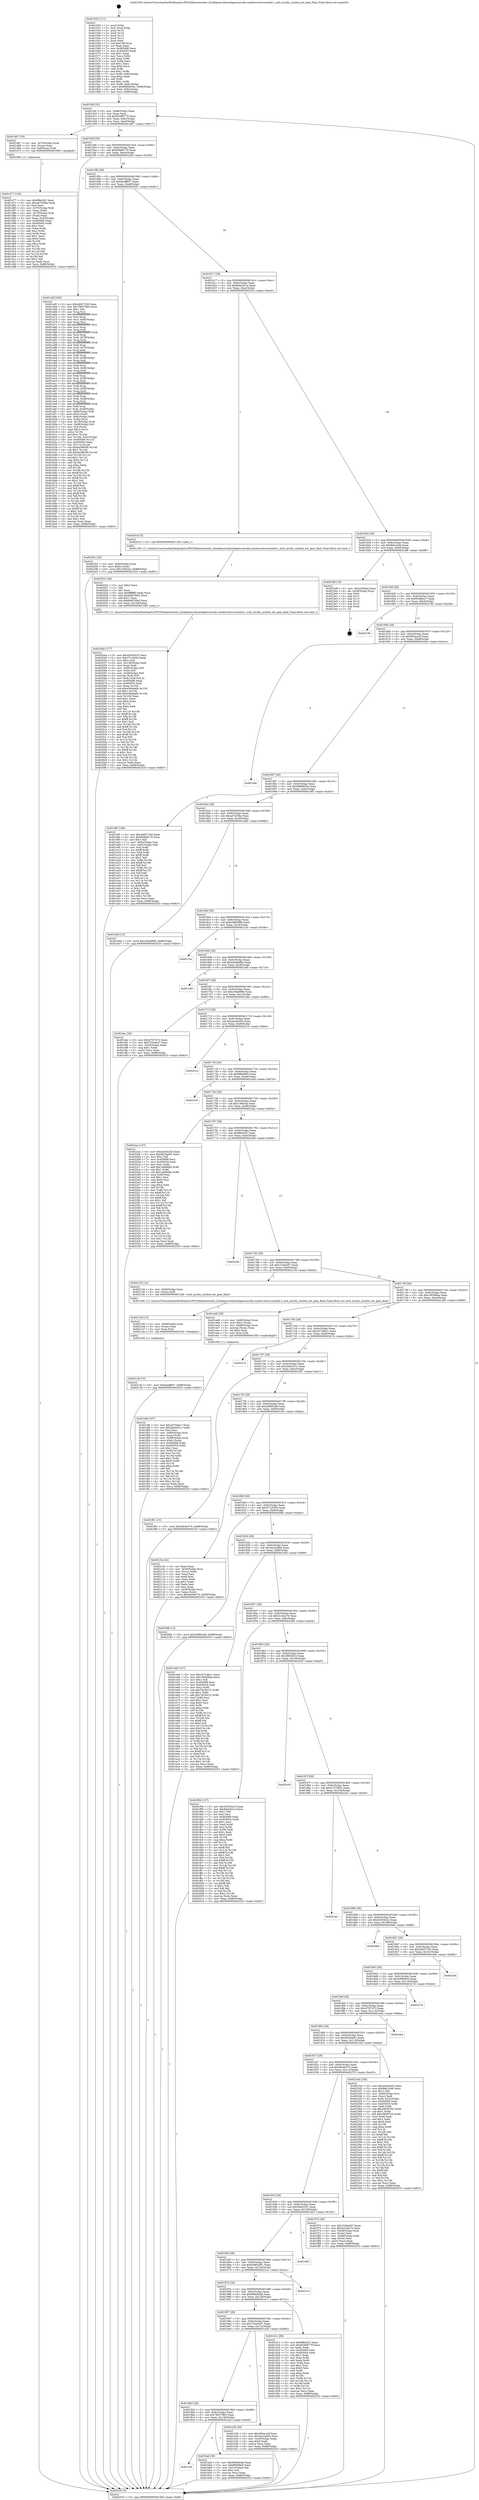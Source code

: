 digraph "0x401550" {
  label = "0x401550 (/mnt/c/Users/mathe/Desktop/tcc/POCII/binaries/extr_h2odepsmrubymrbgemsmruby-symbol-extsrcsymbol.c_mrb_mruby_symbol_ext_gem_final_Final-ollvm.out::main(0))"
  labelloc = "t"
  node[shape=record]

  Entry [label="",width=0.3,height=0.3,shape=circle,fillcolor=black,style=filled]
  "0x4015bf" [label="{
     0x4015bf [32]\l
     | [instrs]\l
     &nbsp;&nbsp;0x4015bf \<+6\>: mov -0x88(%rbp),%eax\l
     &nbsp;&nbsp;0x4015c5 \<+2\>: mov %eax,%ecx\l
     &nbsp;&nbsp;0x4015c7 \<+6\>: sub $0x83d88779,%ecx\l
     &nbsp;&nbsp;0x4015cd \<+6\>: mov %eax,-0x9c(%rbp)\l
     &nbsp;&nbsp;0x4015d3 \<+6\>: mov %ecx,-0xa0(%rbp)\l
     &nbsp;&nbsp;0x4015d9 \<+6\>: je 0000000000401d67 \<main+0x817\>\l
  }"]
  "0x401d67" [label="{
     0x401d67 [16]\l
     | [instrs]\l
     &nbsp;&nbsp;0x401d67 \<+4\>: mov -0x78(%rbp),%rax\l
     &nbsp;&nbsp;0x401d6b \<+3\>: mov (%rax),%rax\l
     &nbsp;&nbsp;0x401d6e \<+4\>: mov 0x8(%rax),%rdi\l
     &nbsp;&nbsp;0x401d72 \<+5\>: call 0000000000401060 \<atoi@plt\>\l
     | [calls]\l
     &nbsp;&nbsp;0x401060 \{1\} (unknown)\l
  }"]
  "0x4015df" [label="{
     0x4015df [28]\l
     | [instrs]\l
     &nbsp;&nbsp;0x4015df \<+5\>: jmp 00000000004015e4 \<main+0x94\>\l
     &nbsp;&nbsp;0x4015e4 \<+6\>: mov -0x9c(%rbp),%eax\l
     &nbsp;&nbsp;0x4015ea \<+5\>: sub $0x85868170,%eax\l
     &nbsp;&nbsp;0x4015ef \<+6\>: mov %eax,-0xa4(%rbp)\l
     &nbsp;&nbsp;0x4015f5 \<+6\>: je 0000000000401a5f \<main+0x50f\>\l
  }"]
  Exit [label="",width=0.3,height=0.3,shape=circle,fillcolor=black,style=filled,peripheries=2]
  "0x401a5f" [label="{
     0x401a5f [336]\l
     | [instrs]\l
     &nbsp;&nbsp;0x401a5f \<+5\>: mov $0x44657160,%eax\l
     &nbsp;&nbsp;0x401a64 \<+5\>: mov $0x786379b5,%ecx\l
     &nbsp;&nbsp;0x401a69 \<+2\>: mov $0x1,%dl\l
     &nbsp;&nbsp;0x401a6b \<+3\>: mov %rsp,%rsi\l
     &nbsp;&nbsp;0x401a6e \<+4\>: add $0xfffffffffffffff0,%rsi\l
     &nbsp;&nbsp;0x401a72 \<+3\>: mov %rsi,%rsp\l
     &nbsp;&nbsp;0x401a75 \<+4\>: mov %rsi,-0x80(%rbp)\l
     &nbsp;&nbsp;0x401a79 \<+3\>: mov %rsp,%rsi\l
     &nbsp;&nbsp;0x401a7c \<+4\>: add $0xfffffffffffffff0,%rsi\l
     &nbsp;&nbsp;0x401a80 \<+3\>: mov %rsi,%rsp\l
     &nbsp;&nbsp;0x401a83 \<+3\>: mov %rsp,%rdi\l
     &nbsp;&nbsp;0x401a86 \<+4\>: add $0xfffffffffffffff0,%rdi\l
     &nbsp;&nbsp;0x401a8a \<+3\>: mov %rdi,%rsp\l
     &nbsp;&nbsp;0x401a8d \<+4\>: mov %rdi,-0x78(%rbp)\l
     &nbsp;&nbsp;0x401a91 \<+3\>: mov %rsp,%rdi\l
     &nbsp;&nbsp;0x401a94 \<+4\>: add $0xfffffffffffffff0,%rdi\l
     &nbsp;&nbsp;0x401a98 \<+3\>: mov %rdi,%rsp\l
     &nbsp;&nbsp;0x401a9b \<+4\>: mov %rdi,-0x70(%rbp)\l
     &nbsp;&nbsp;0x401a9f \<+3\>: mov %rsp,%rdi\l
     &nbsp;&nbsp;0x401aa2 \<+4\>: add $0xfffffffffffffff0,%rdi\l
     &nbsp;&nbsp;0x401aa6 \<+3\>: mov %rdi,%rsp\l
     &nbsp;&nbsp;0x401aa9 \<+4\>: mov %rdi,-0x68(%rbp)\l
     &nbsp;&nbsp;0x401aad \<+3\>: mov %rsp,%rdi\l
     &nbsp;&nbsp;0x401ab0 \<+4\>: add $0xfffffffffffffff0,%rdi\l
     &nbsp;&nbsp;0x401ab4 \<+3\>: mov %rdi,%rsp\l
     &nbsp;&nbsp;0x401ab7 \<+4\>: mov %rdi,-0x60(%rbp)\l
     &nbsp;&nbsp;0x401abb \<+3\>: mov %rsp,%rdi\l
     &nbsp;&nbsp;0x401abe \<+4\>: add $0xfffffffffffffff0,%rdi\l
     &nbsp;&nbsp;0x401ac2 \<+3\>: mov %rdi,%rsp\l
     &nbsp;&nbsp;0x401ac5 \<+4\>: mov %rdi,-0x58(%rbp)\l
     &nbsp;&nbsp;0x401ac9 \<+3\>: mov %rsp,%rdi\l
     &nbsp;&nbsp;0x401acc \<+4\>: add $0xfffffffffffffff0,%rdi\l
     &nbsp;&nbsp;0x401ad0 \<+3\>: mov %rdi,%rsp\l
     &nbsp;&nbsp;0x401ad3 \<+4\>: mov %rdi,-0x50(%rbp)\l
     &nbsp;&nbsp;0x401ad7 \<+3\>: mov %rsp,%rdi\l
     &nbsp;&nbsp;0x401ada \<+4\>: add $0xfffffffffffffff0,%rdi\l
     &nbsp;&nbsp;0x401ade \<+3\>: mov %rdi,%rsp\l
     &nbsp;&nbsp;0x401ae1 \<+4\>: mov %rdi,-0x48(%rbp)\l
     &nbsp;&nbsp;0x401ae5 \<+3\>: mov %rsp,%rdi\l
     &nbsp;&nbsp;0x401ae8 \<+4\>: add $0xfffffffffffffff0,%rdi\l
     &nbsp;&nbsp;0x401aec \<+3\>: mov %rdi,%rsp\l
     &nbsp;&nbsp;0x401aef \<+4\>: mov %rdi,-0x40(%rbp)\l
     &nbsp;&nbsp;0x401af3 \<+4\>: mov -0x80(%rbp),%rdi\l
     &nbsp;&nbsp;0x401af7 \<+6\>: movl $0x0,(%rdi)\l
     &nbsp;&nbsp;0x401afd \<+7\>: mov -0x8c(%rbp),%r8d\l
     &nbsp;&nbsp;0x401b04 \<+3\>: mov %r8d,(%rsi)\l
     &nbsp;&nbsp;0x401b07 \<+4\>: mov -0x78(%rbp),%rdi\l
     &nbsp;&nbsp;0x401b0b \<+7\>: mov -0x98(%rbp),%r9\l
     &nbsp;&nbsp;0x401b12 \<+3\>: mov %r9,(%rdi)\l
     &nbsp;&nbsp;0x401b15 \<+3\>: cmpl $0x2,(%rsi)\l
     &nbsp;&nbsp;0x401b18 \<+4\>: setne %r10b\l
     &nbsp;&nbsp;0x401b1c \<+4\>: and $0x1,%r10b\l
     &nbsp;&nbsp;0x401b20 \<+4\>: mov %r10b,-0x31(%rbp)\l
     &nbsp;&nbsp;0x401b24 \<+8\>: mov 0x405068,%r11d\l
     &nbsp;&nbsp;0x401b2c \<+7\>: mov 0x405054,%ebx\l
     &nbsp;&nbsp;0x401b33 \<+3\>: mov %r11d,%r14d\l
     &nbsp;&nbsp;0x401b36 \<+7\>: sub $0xbe2882f0,%r14d\l
     &nbsp;&nbsp;0x401b3d \<+4\>: sub $0x1,%r14d\l
     &nbsp;&nbsp;0x401b41 \<+7\>: add $0xbe2882f0,%r14d\l
     &nbsp;&nbsp;0x401b48 \<+4\>: imul %r14d,%r11d\l
     &nbsp;&nbsp;0x401b4c \<+4\>: and $0x1,%r11d\l
     &nbsp;&nbsp;0x401b50 \<+4\>: cmp $0x0,%r11d\l
     &nbsp;&nbsp;0x401b54 \<+4\>: sete %r10b\l
     &nbsp;&nbsp;0x401b58 \<+3\>: cmp $0xa,%ebx\l
     &nbsp;&nbsp;0x401b5b \<+4\>: setl %r15b\l
     &nbsp;&nbsp;0x401b5f \<+3\>: mov %r10b,%r12b\l
     &nbsp;&nbsp;0x401b62 \<+4\>: xor $0xff,%r12b\l
     &nbsp;&nbsp;0x401b66 \<+3\>: mov %r15b,%r13b\l
     &nbsp;&nbsp;0x401b69 \<+4\>: xor $0xff,%r13b\l
     &nbsp;&nbsp;0x401b6d \<+3\>: xor $0x1,%dl\l
     &nbsp;&nbsp;0x401b70 \<+3\>: mov %r12b,%sil\l
     &nbsp;&nbsp;0x401b73 \<+4\>: and $0xff,%sil\l
     &nbsp;&nbsp;0x401b77 \<+3\>: and %dl,%r10b\l
     &nbsp;&nbsp;0x401b7a \<+3\>: mov %r13b,%dil\l
     &nbsp;&nbsp;0x401b7d \<+4\>: and $0xff,%dil\l
     &nbsp;&nbsp;0x401b81 \<+3\>: and %dl,%r15b\l
     &nbsp;&nbsp;0x401b84 \<+3\>: or %r10b,%sil\l
     &nbsp;&nbsp;0x401b87 \<+3\>: or %r15b,%dil\l
     &nbsp;&nbsp;0x401b8a \<+3\>: xor %dil,%sil\l
     &nbsp;&nbsp;0x401b8d \<+3\>: or %r13b,%r12b\l
     &nbsp;&nbsp;0x401b90 \<+4\>: xor $0xff,%r12b\l
     &nbsp;&nbsp;0x401b94 \<+3\>: or $0x1,%dl\l
     &nbsp;&nbsp;0x401b97 \<+3\>: and %dl,%r12b\l
     &nbsp;&nbsp;0x401b9a \<+3\>: or %r12b,%sil\l
     &nbsp;&nbsp;0x401b9d \<+4\>: test $0x1,%sil\l
     &nbsp;&nbsp;0x401ba1 \<+3\>: cmovne %ecx,%eax\l
     &nbsp;&nbsp;0x401ba4 \<+6\>: mov %eax,-0x88(%rbp)\l
     &nbsp;&nbsp;0x401baa \<+5\>: jmp 0000000000402533 \<main+0xfe3\>\l
  }"]
  "0x4015fb" [label="{
     0x4015fb [28]\l
     | [instrs]\l
     &nbsp;&nbsp;0x4015fb \<+5\>: jmp 0000000000401600 \<main+0xb0\>\l
     &nbsp;&nbsp;0x401600 \<+6\>: mov -0x9c(%rbp),%eax\l
     &nbsp;&nbsp;0x401606 \<+5\>: sub $0x8aaff857,%eax\l
     &nbsp;&nbsp;0x40160b \<+6\>: mov %eax,-0xa8(%rbp)\l
     &nbsp;&nbsp;0x401611 \<+6\>: je 0000000000402291 \<main+0xd41\>\l
  }"]
  "0x40214f" [label="{
     0x40214f [15]\l
     | [instrs]\l
     &nbsp;&nbsp;0x40214f \<+10\>: movl $0x8aaff857,-0x88(%rbp)\l
     &nbsp;&nbsp;0x402159 \<+5\>: jmp 0000000000402533 \<main+0xfe3\>\l
  }"]
  "0x402291" [label="{
     0x402291 [25]\l
     | [instrs]\l
     &nbsp;&nbsp;0x402291 \<+4\>: mov -0x80(%rbp),%rax\l
     &nbsp;&nbsp;0x402295 \<+6\>: movl $0x0,(%rax)\l
     &nbsp;&nbsp;0x40229b \<+10\>: movl $0x1406cae,-0x88(%rbp)\l
     &nbsp;&nbsp;0x4022a5 \<+5\>: jmp 0000000000402533 \<main+0xfe3\>\l
  }"]
  "0x401617" [label="{
     0x401617 [28]\l
     | [instrs]\l
     &nbsp;&nbsp;0x401617 \<+5\>: jmp 000000000040161c \<main+0xcc\>\l
     &nbsp;&nbsp;0x40161c \<+6\>: mov -0x9c(%rbp),%eax\l
     &nbsp;&nbsp;0x401622 \<+5\>: sub $0x8ddcd21e,%eax\l
     &nbsp;&nbsp;0x401627 \<+6\>: mov %eax,-0xac(%rbp)\l
     &nbsp;&nbsp;0x40162d \<+6\>: je 000000000040201d \<main+0xacd\>\l
  }"]
  "0x402140" [label="{
     0x402140 [15]\l
     | [instrs]\l
     &nbsp;&nbsp;0x402140 \<+4\>: mov -0x60(%rbp),%rax\l
     &nbsp;&nbsp;0x402144 \<+3\>: mov (%rax),%rax\l
     &nbsp;&nbsp;0x402147 \<+3\>: mov %rax,%rdi\l
     &nbsp;&nbsp;0x40214a \<+5\>: call 0000000000401030 \<free@plt\>\l
     | [calls]\l
     &nbsp;&nbsp;0x401030 \{1\} (unknown)\l
  }"]
  "0x40201d" [label="{
     0x40201d [5]\l
     | [instrs]\l
     &nbsp;&nbsp;0x40201d \<+5\>: call 0000000000401160 \<next_i\>\l
     | [calls]\l
     &nbsp;&nbsp;0x401160 \{1\} (/mnt/c/Users/mathe/Desktop/tcc/POCII/binaries/extr_h2odepsmrubymrbgemsmruby-symbol-extsrcsymbol.c_mrb_mruby_symbol_ext_gem_final_Final-ollvm.out::next_i)\l
  }"]
  "0x401633" [label="{
     0x401633 [28]\l
     | [instrs]\l
     &nbsp;&nbsp;0x401633 \<+5\>: jmp 0000000000401638 \<main+0xe8\>\l
     &nbsp;&nbsp;0x401638 \<+6\>: mov -0x9c(%rbp),%eax\l
     &nbsp;&nbsp;0x40163e \<+5\>: sub $0x8efc2c66,%eax\l
     &nbsp;&nbsp;0x401643 \<+6\>: mov %eax,-0xb0(%rbp)\l
     &nbsp;&nbsp;0x401649 \<+6\>: je 00000000004023d9 \<main+0xe89\>\l
  }"]
  "0x40204a" [label="{
     0x40204a [177]\l
     | [instrs]\l
     &nbsp;&nbsp;0x40204a \<+5\>: mov $0x43033e22,%ecx\l
     &nbsp;&nbsp;0x40204f \<+5\>: mov $0x371c055e,%edx\l
     &nbsp;&nbsp;0x402054 \<+3\>: mov $0x1,%sil\l
     &nbsp;&nbsp;0x402057 \<+6\>: mov -0x138(%rbp),%edi\l
     &nbsp;&nbsp;0x40205d \<+3\>: imul %eax,%edi\l
     &nbsp;&nbsp;0x402060 \<+4\>: mov -0x60(%rbp),%r8\l
     &nbsp;&nbsp;0x402064 \<+3\>: mov (%r8),%r8\l
     &nbsp;&nbsp;0x402067 \<+4\>: mov -0x58(%rbp),%r9\l
     &nbsp;&nbsp;0x40206b \<+3\>: movslq (%r9),%r9\l
     &nbsp;&nbsp;0x40206e \<+4\>: mov %edi,(%r8,%r9,4)\l
     &nbsp;&nbsp;0x402072 \<+7\>: mov 0x405068,%eax\l
     &nbsp;&nbsp;0x402079 \<+7\>: mov 0x405054,%edi\l
     &nbsp;&nbsp;0x402080 \<+3\>: mov %eax,%r10d\l
     &nbsp;&nbsp;0x402083 \<+7\>: sub $0xe36eba84,%r10d\l
     &nbsp;&nbsp;0x40208a \<+4\>: sub $0x1,%r10d\l
     &nbsp;&nbsp;0x40208e \<+7\>: add $0xe36eba84,%r10d\l
     &nbsp;&nbsp;0x402095 \<+4\>: imul %r10d,%eax\l
     &nbsp;&nbsp;0x402099 \<+3\>: and $0x1,%eax\l
     &nbsp;&nbsp;0x40209c \<+3\>: cmp $0x0,%eax\l
     &nbsp;&nbsp;0x40209f \<+4\>: sete %r11b\l
     &nbsp;&nbsp;0x4020a3 \<+3\>: cmp $0xa,%edi\l
     &nbsp;&nbsp;0x4020a6 \<+3\>: setl %bl\l
     &nbsp;&nbsp;0x4020a9 \<+3\>: mov %r11b,%r14b\l
     &nbsp;&nbsp;0x4020ac \<+4\>: xor $0xff,%r14b\l
     &nbsp;&nbsp;0x4020b0 \<+3\>: mov %bl,%r15b\l
     &nbsp;&nbsp;0x4020b3 \<+4\>: xor $0xff,%r15b\l
     &nbsp;&nbsp;0x4020b7 \<+4\>: xor $0x1,%sil\l
     &nbsp;&nbsp;0x4020bb \<+3\>: mov %r14b,%r12b\l
     &nbsp;&nbsp;0x4020be \<+4\>: and $0xff,%r12b\l
     &nbsp;&nbsp;0x4020c2 \<+3\>: and %sil,%r11b\l
     &nbsp;&nbsp;0x4020c5 \<+3\>: mov %r15b,%r13b\l
     &nbsp;&nbsp;0x4020c8 \<+4\>: and $0xff,%r13b\l
     &nbsp;&nbsp;0x4020cc \<+3\>: and %sil,%bl\l
     &nbsp;&nbsp;0x4020cf \<+3\>: or %r11b,%r12b\l
     &nbsp;&nbsp;0x4020d2 \<+3\>: or %bl,%r13b\l
     &nbsp;&nbsp;0x4020d5 \<+3\>: xor %r13b,%r12b\l
     &nbsp;&nbsp;0x4020d8 \<+3\>: or %r15b,%r14b\l
     &nbsp;&nbsp;0x4020db \<+4\>: xor $0xff,%r14b\l
     &nbsp;&nbsp;0x4020df \<+4\>: or $0x1,%sil\l
     &nbsp;&nbsp;0x4020e3 \<+3\>: and %sil,%r14b\l
     &nbsp;&nbsp;0x4020e6 \<+3\>: or %r14b,%r12b\l
     &nbsp;&nbsp;0x4020e9 \<+4\>: test $0x1,%r12b\l
     &nbsp;&nbsp;0x4020ed \<+3\>: cmovne %edx,%ecx\l
     &nbsp;&nbsp;0x4020f0 \<+6\>: mov %ecx,-0x88(%rbp)\l
     &nbsp;&nbsp;0x4020f6 \<+5\>: jmp 0000000000402533 \<main+0xfe3\>\l
  }"]
  "0x4023d9" [label="{
     0x4023d9 [18]\l
     | [instrs]\l
     &nbsp;&nbsp;0x4023d9 \<+3\>: mov -0x2c(%rbp),%eax\l
     &nbsp;&nbsp;0x4023dc \<+4\>: lea -0x28(%rbp),%rsp\l
     &nbsp;&nbsp;0x4023e0 \<+1\>: pop %rbx\l
     &nbsp;&nbsp;0x4023e1 \<+2\>: pop %r12\l
     &nbsp;&nbsp;0x4023e3 \<+2\>: pop %r13\l
     &nbsp;&nbsp;0x4023e5 \<+2\>: pop %r14\l
     &nbsp;&nbsp;0x4023e7 \<+2\>: pop %r15\l
     &nbsp;&nbsp;0x4023e9 \<+1\>: pop %rbp\l
     &nbsp;&nbsp;0x4023ea \<+1\>: ret\l
  }"]
  "0x40164f" [label="{
     0x40164f [28]\l
     | [instrs]\l
     &nbsp;&nbsp;0x40164f \<+5\>: jmp 0000000000401654 \<main+0x104\>\l
     &nbsp;&nbsp;0x401654 \<+6\>: mov -0x9c(%rbp),%eax\l
     &nbsp;&nbsp;0x40165a \<+5\>: sub $0x95d8bcc7,%eax\l
     &nbsp;&nbsp;0x40165f \<+6\>: mov %eax,-0xb4(%rbp)\l
     &nbsp;&nbsp;0x401665 \<+6\>: je 000000000040219b \<main+0xc4b\>\l
  }"]
  "0x402022" [label="{
     0x402022 [40]\l
     | [instrs]\l
     &nbsp;&nbsp;0x402022 \<+5\>: mov $0x2,%ecx\l
     &nbsp;&nbsp;0x402027 \<+1\>: cltd\l
     &nbsp;&nbsp;0x402028 \<+2\>: idiv %ecx\l
     &nbsp;&nbsp;0x40202a \<+6\>: imul $0xfffffffe,%edx,%ecx\l
     &nbsp;&nbsp;0x402030 \<+6\>: add $0xbb8250b0,%ecx\l
     &nbsp;&nbsp;0x402036 \<+3\>: add $0x1,%ecx\l
     &nbsp;&nbsp;0x402039 \<+6\>: sub $0xbb8250b0,%ecx\l
     &nbsp;&nbsp;0x40203f \<+6\>: mov %ecx,-0x138(%rbp)\l
     &nbsp;&nbsp;0x402045 \<+5\>: call 0000000000401160 \<next_i\>\l
     | [calls]\l
     &nbsp;&nbsp;0x401160 \{1\} (/mnt/c/Users/mathe/Desktop/tcc/POCII/binaries/extr_h2odepsmrubymrbgemsmruby-symbol-extsrcsymbol.c_mrb_mruby_symbol_ext_gem_final_Final-ollvm.out::next_i)\l
  }"]
  "0x40219b" [label="{
     0x40219b\l
  }", style=dashed]
  "0x40166b" [label="{
     0x40166b [28]\l
     | [instrs]\l
     &nbsp;&nbsp;0x40166b \<+5\>: jmp 0000000000401670 \<main+0x120\>\l
     &nbsp;&nbsp;0x401670 \<+6\>: mov -0x9c(%rbp),%eax\l
     &nbsp;&nbsp;0x401676 \<+5\>: sub $0x995ace2f,%eax\l
     &nbsp;&nbsp;0x40167b \<+6\>: mov %eax,-0xb8(%rbp)\l
     &nbsp;&nbsp;0x401681 \<+6\>: je 000000000040226e \<main+0xd1e\>\l
  }"]
  "0x401ef6" [label="{
     0x401ef6 [107]\l
     | [instrs]\l
     &nbsp;&nbsp;0x401ef6 \<+5\>: mov $0x20744bc1,%ecx\l
     &nbsp;&nbsp;0x401efb \<+5\>: mov $0x2bb2d31c,%edx\l
     &nbsp;&nbsp;0x401f00 \<+2\>: xor %esi,%esi\l
     &nbsp;&nbsp;0x401f02 \<+4\>: mov -0x60(%rbp),%rdi\l
     &nbsp;&nbsp;0x401f06 \<+3\>: mov %rax,(%rdi)\l
     &nbsp;&nbsp;0x401f09 \<+4\>: mov -0x58(%rbp),%rax\l
     &nbsp;&nbsp;0x401f0d \<+6\>: movl $0x0,(%rax)\l
     &nbsp;&nbsp;0x401f13 \<+8\>: mov 0x405068,%r8d\l
     &nbsp;&nbsp;0x401f1b \<+8\>: mov 0x405054,%r9d\l
     &nbsp;&nbsp;0x401f23 \<+3\>: sub $0x1,%esi\l
     &nbsp;&nbsp;0x401f26 \<+3\>: mov %r8d,%r10d\l
     &nbsp;&nbsp;0x401f29 \<+3\>: add %esi,%r10d\l
     &nbsp;&nbsp;0x401f2c \<+4\>: imul %r10d,%r8d\l
     &nbsp;&nbsp;0x401f30 \<+4\>: and $0x1,%r8d\l
     &nbsp;&nbsp;0x401f34 \<+4\>: cmp $0x0,%r8d\l
     &nbsp;&nbsp;0x401f38 \<+4\>: sete %r11b\l
     &nbsp;&nbsp;0x401f3c \<+4\>: cmp $0xa,%r9d\l
     &nbsp;&nbsp;0x401f40 \<+3\>: setl %bl\l
     &nbsp;&nbsp;0x401f43 \<+3\>: mov %r11b,%r14b\l
     &nbsp;&nbsp;0x401f46 \<+3\>: and %bl,%r14b\l
     &nbsp;&nbsp;0x401f49 \<+3\>: xor %bl,%r11b\l
     &nbsp;&nbsp;0x401f4c \<+3\>: or %r11b,%r14b\l
     &nbsp;&nbsp;0x401f4f \<+4\>: test $0x1,%r14b\l
     &nbsp;&nbsp;0x401f53 \<+3\>: cmovne %edx,%ecx\l
     &nbsp;&nbsp;0x401f56 \<+6\>: mov %ecx,-0x88(%rbp)\l
     &nbsp;&nbsp;0x401f5c \<+5\>: jmp 0000000000402533 \<main+0xfe3\>\l
  }"]
  "0x40226e" [label="{
     0x40226e\l
  }", style=dashed]
  "0x401687" [label="{
     0x401687 [28]\l
     | [instrs]\l
     &nbsp;&nbsp;0x401687 \<+5\>: jmp 000000000040168c \<main+0x13c\>\l
     &nbsp;&nbsp;0x40168c \<+6\>: mov -0x9c(%rbp),%eax\l
     &nbsp;&nbsp;0x401692 \<+5\>: sub $0x9966920e,%eax\l
     &nbsp;&nbsp;0x401697 \<+6\>: mov %eax,-0xbc(%rbp)\l
     &nbsp;&nbsp;0x40169d \<+6\>: je 00000000004019f5 \<main+0x4a5\>\l
  }"]
  "0x401d77" [label="{
     0x401d77 [102]\l
     | [instrs]\l
     &nbsp;&nbsp;0x401d77 \<+5\>: mov $0xf86e281,%ecx\l
     &nbsp;&nbsp;0x401d7c \<+5\>: mov $0xad7b3f4a,%edx\l
     &nbsp;&nbsp;0x401d81 \<+2\>: xor %esi,%esi\l
     &nbsp;&nbsp;0x401d83 \<+4\>: mov -0x70(%rbp),%rdi\l
     &nbsp;&nbsp;0x401d87 \<+2\>: mov %eax,(%rdi)\l
     &nbsp;&nbsp;0x401d89 \<+4\>: mov -0x70(%rbp),%rdi\l
     &nbsp;&nbsp;0x401d8d \<+2\>: mov (%rdi),%eax\l
     &nbsp;&nbsp;0x401d8f \<+3\>: mov %eax,-0x30(%rbp)\l
     &nbsp;&nbsp;0x401d92 \<+7\>: mov 0x405068,%eax\l
     &nbsp;&nbsp;0x401d99 \<+8\>: mov 0x405054,%r8d\l
     &nbsp;&nbsp;0x401da1 \<+3\>: sub $0x1,%esi\l
     &nbsp;&nbsp;0x401da4 \<+3\>: mov %eax,%r9d\l
     &nbsp;&nbsp;0x401da7 \<+3\>: add %esi,%r9d\l
     &nbsp;&nbsp;0x401daa \<+4\>: imul %r9d,%eax\l
     &nbsp;&nbsp;0x401dae \<+3\>: and $0x1,%eax\l
     &nbsp;&nbsp;0x401db1 \<+3\>: cmp $0x0,%eax\l
     &nbsp;&nbsp;0x401db4 \<+4\>: sete %r10b\l
     &nbsp;&nbsp;0x401db8 \<+4\>: cmp $0xa,%r8d\l
     &nbsp;&nbsp;0x401dbc \<+4\>: setl %r11b\l
     &nbsp;&nbsp;0x401dc0 \<+3\>: mov %r10b,%bl\l
     &nbsp;&nbsp;0x401dc3 \<+3\>: and %r11b,%bl\l
     &nbsp;&nbsp;0x401dc6 \<+3\>: xor %r11b,%r10b\l
     &nbsp;&nbsp;0x401dc9 \<+3\>: or %r10b,%bl\l
     &nbsp;&nbsp;0x401dcc \<+3\>: test $0x1,%bl\l
     &nbsp;&nbsp;0x401dcf \<+3\>: cmovne %edx,%ecx\l
     &nbsp;&nbsp;0x401dd2 \<+6\>: mov %ecx,-0x88(%rbp)\l
     &nbsp;&nbsp;0x401dd8 \<+5\>: jmp 0000000000402533 \<main+0xfe3\>\l
  }"]
  "0x4019f5" [label="{
     0x4019f5 [106]\l
     | [instrs]\l
     &nbsp;&nbsp;0x4019f5 \<+5\>: mov $0x44657160,%eax\l
     &nbsp;&nbsp;0x4019fa \<+5\>: mov $0x85868170,%ecx\l
     &nbsp;&nbsp;0x4019ff \<+2\>: mov $0x1,%dl\l
     &nbsp;&nbsp;0x401a01 \<+7\>: mov -0x82(%rbp),%sil\l
     &nbsp;&nbsp;0x401a08 \<+7\>: mov -0x81(%rbp),%dil\l
     &nbsp;&nbsp;0x401a0f \<+3\>: mov %sil,%r8b\l
     &nbsp;&nbsp;0x401a12 \<+4\>: xor $0xff,%r8b\l
     &nbsp;&nbsp;0x401a16 \<+3\>: mov %dil,%r9b\l
     &nbsp;&nbsp;0x401a19 \<+4\>: xor $0xff,%r9b\l
     &nbsp;&nbsp;0x401a1d \<+3\>: xor $0x1,%dl\l
     &nbsp;&nbsp;0x401a20 \<+3\>: mov %r8b,%r10b\l
     &nbsp;&nbsp;0x401a23 \<+4\>: and $0xff,%r10b\l
     &nbsp;&nbsp;0x401a27 \<+3\>: and %dl,%sil\l
     &nbsp;&nbsp;0x401a2a \<+3\>: mov %r9b,%r11b\l
     &nbsp;&nbsp;0x401a2d \<+4\>: and $0xff,%r11b\l
     &nbsp;&nbsp;0x401a31 \<+3\>: and %dl,%dil\l
     &nbsp;&nbsp;0x401a34 \<+3\>: or %sil,%r10b\l
     &nbsp;&nbsp;0x401a37 \<+3\>: or %dil,%r11b\l
     &nbsp;&nbsp;0x401a3a \<+3\>: xor %r11b,%r10b\l
     &nbsp;&nbsp;0x401a3d \<+3\>: or %r9b,%r8b\l
     &nbsp;&nbsp;0x401a40 \<+4\>: xor $0xff,%r8b\l
     &nbsp;&nbsp;0x401a44 \<+3\>: or $0x1,%dl\l
     &nbsp;&nbsp;0x401a47 \<+3\>: and %dl,%r8b\l
     &nbsp;&nbsp;0x401a4a \<+3\>: or %r8b,%r10b\l
     &nbsp;&nbsp;0x401a4d \<+4\>: test $0x1,%r10b\l
     &nbsp;&nbsp;0x401a51 \<+3\>: cmovne %ecx,%eax\l
     &nbsp;&nbsp;0x401a54 \<+6\>: mov %eax,-0x88(%rbp)\l
     &nbsp;&nbsp;0x401a5a \<+5\>: jmp 0000000000402533 \<main+0xfe3\>\l
  }"]
  "0x4016a3" [label="{
     0x4016a3 [28]\l
     | [instrs]\l
     &nbsp;&nbsp;0x4016a3 \<+5\>: jmp 00000000004016a8 \<main+0x158\>\l
     &nbsp;&nbsp;0x4016a8 \<+6\>: mov -0x9c(%rbp),%eax\l
     &nbsp;&nbsp;0x4016ae \<+5\>: sub $0xad7b3f4a,%eax\l
     &nbsp;&nbsp;0x4016b3 \<+6\>: mov %eax,-0xc0(%rbp)\l
     &nbsp;&nbsp;0x4016b9 \<+6\>: je 0000000000401ddd \<main+0x88d\>\l
  }"]
  "0x402533" [label="{
     0x402533 [5]\l
     | [instrs]\l
     &nbsp;&nbsp;0x402533 \<+5\>: jmp 00000000004015bf \<main+0x6f\>\l
  }"]
  "0x401550" [label="{
     0x401550 [111]\l
     | [instrs]\l
     &nbsp;&nbsp;0x401550 \<+1\>: push %rbp\l
     &nbsp;&nbsp;0x401551 \<+3\>: mov %rsp,%rbp\l
     &nbsp;&nbsp;0x401554 \<+2\>: push %r15\l
     &nbsp;&nbsp;0x401556 \<+2\>: push %r14\l
     &nbsp;&nbsp;0x401558 \<+2\>: push %r13\l
     &nbsp;&nbsp;0x40155a \<+2\>: push %r12\l
     &nbsp;&nbsp;0x40155c \<+1\>: push %rbx\l
     &nbsp;&nbsp;0x40155d \<+7\>: sub $0x138,%rsp\l
     &nbsp;&nbsp;0x401564 \<+2\>: xor %eax,%eax\l
     &nbsp;&nbsp;0x401566 \<+7\>: mov 0x405068,%ecx\l
     &nbsp;&nbsp;0x40156d \<+7\>: mov 0x405054,%edx\l
     &nbsp;&nbsp;0x401574 \<+3\>: sub $0x1,%eax\l
     &nbsp;&nbsp;0x401577 \<+3\>: mov %ecx,%r8d\l
     &nbsp;&nbsp;0x40157a \<+3\>: add %eax,%r8d\l
     &nbsp;&nbsp;0x40157d \<+4\>: imul %r8d,%ecx\l
     &nbsp;&nbsp;0x401581 \<+3\>: and $0x1,%ecx\l
     &nbsp;&nbsp;0x401584 \<+3\>: cmp $0x0,%ecx\l
     &nbsp;&nbsp;0x401587 \<+4\>: sete %r9b\l
     &nbsp;&nbsp;0x40158b \<+4\>: and $0x1,%r9b\l
     &nbsp;&nbsp;0x40158f \<+7\>: mov %r9b,-0x82(%rbp)\l
     &nbsp;&nbsp;0x401596 \<+3\>: cmp $0xa,%edx\l
     &nbsp;&nbsp;0x401599 \<+4\>: setl %r9b\l
     &nbsp;&nbsp;0x40159d \<+4\>: and $0x1,%r9b\l
     &nbsp;&nbsp;0x4015a1 \<+7\>: mov %r9b,-0x81(%rbp)\l
     &nbsp;&nbsp;0x4015a8 \<+10\>: movl $0x9966920e,-0x88(%rbp)\l
     &nbsp;&nbsp;0x4015b2 \<+6\>: mov %edi,-0x8c(%rbp)\l
     &nbsp;&nbsp;0x4015b8 \<+7\>: mov %rsi,-0x98(%rbp)\l
  }"]
  "0x4019cf" [label="{
     0x4019cf\l
  }", style=dashed]
  "0x401baf" [label="{
     0x401baf [30]\l
     | [instrs]\l
     &nbsp;&nbsp;0x401baf \<+5\>: mov $0x689e8cbd,%eax\l
     &nbsp;&nbsp;0x401bb4 \<+5\>: mov $0xf994f9e5,%ecx\l
     &nbsp;&nbsp;0x401bb9 \<+3\>: mov -0x31(%rbp),%dl\l
     &nbsp;&nbsp;0x401bbc \<+3\>: test $0x1,%dl\l
     &nbsp;&nbsp;0x401bbf \<+3\>: cmovne %ecx,%eax\l
     &nbsp;&nbsp;0x401bc2 \<+6\>: mov %eax,-0x88(%rbp)\l
     &nbsp;&nbsp;0x401bc8 \<+5\>: jmp 0000000000402533 \<main+0xfe3\>\l
  }"]
  "0x401ddd" [label="{
     0x401ddd [15]\l
     | [instrs]\l
     &nbsp;&nbsp;0x401ddd \<+10\>: movl $0xc56a089b,-0x88(%rbp)\l
     &nbsp;&nbsp;0x401de7 \<+5\>: jmp 0000000000402533 \<main+0xfe3\>\l
  }"]
  "0x4016bf" [label="{
     0x4016bf [28]\l
     | [instrs]\l
     &nbsp;&nbsp;0x4016bf \<+5\>: jmp 00000000004016c4 \<main+0x174\>\l
     &nbsp;&nbsp;0x4016c4 \<+6\>: mov -0x9c(%rbp),%eax\l
     &nbsp;&nbsp;0x4016ca \<+5\>: sub $0xb3d9dd8b,%eax\l
     &nbsp;&nbsp;0x4016cf \<+6\>: mov %eax,-0xc4(%rbp)\l
     &nbsp;&nbsp;0x4016d5 \<+6\>: je 000000000040215e \<main+0xc0e\>\l
  }"]
  "0x4019b3" [label="{
     0x4019b3 [28]\l
     | [instrs]\l
     &nbsp;&nbsp;0x4019b3 \<+5\>: jmp 00000000004019b8 \<main+0x468\>\l
     &nbsp;&nbsp;0x4019b8 \<+6\>: mov -0x9c(%rbp),%eax\l
     &nbsp;&nbsp;0x4019be \<+5\>: sub $0x786379b5,%eax\l
     &nbsp;&nbsp;0x4019c3 \<+6\>: mov %eax,-0x130(%rbp)\l
     &nbsp;&nbsp;0x4019c9 \<+6\>: je 0000000000401baf \<main+0x65f\>\l
  }"]
  "0x40215e" [label="{
     0x40215e\l
  }", style=dashed]
  "0x4016db" [label="{
     0x4016db [28]\l
     | [instrs]\l
     &nbsp;&nbsp;0x4016db \<+5\>: jmp 00000000004016e0 \<main+0x190\>\l
     &nbsp;&nbsp;0x4016e0 \<+6\>: mov -0x9c(%rbp),%eax\l
     &nbsp;&nbsp;0x4016e6 \<+5\>: sub $0xbddab86d,%eax\l
     &nbsp;&nbsp;0x4016eb \<+6\>: mov %eax,-0xc8(%rbp)\l
     &nbsp;&nbsp;0x4016f1 \<+6\>: je 0000000000401c60 \<main+0x710\>\l
  }"]
  "0x401e28" [label="{
     0x401e28 [30]\l
     | [instrs]\l
     &nbsp;&nbsp;0x401e28 \<+5\>: mov $0x995ace2f,%eax\l
     &nbsp;&nbsp;0x401e2d \<+5\>: mov $0x3a23a464,%ecx\l
     &nbsp;&nbsp;0x401e32 \<+3\>: mov -0x30(%rbp),%edx\l
     &nbsp;&nbsp;0x401e35 \<+3\>: cmp $0x0,%edx\l
     &nbsp;&nbsp;0x401e38 \<+3\>: cmove %ecx,%eax\l
     &nbsp;&nbsp;0x401e3b \<+6\>: mov %eax,-0x88(%rbp)\l
     &nbsp;&nbsp;0x401e41 \<+5\>: jmp 0000000000402533 \<main+0xfe3\>\l
  }"]
  "0x401c60" [label="{
     0x401c60\l
  }", style=dashed]
  "0x4016f7" [label="{
     0x4016f7 [28]\l
     | [instrs]\l
     &nbsp;&nbsp;0x4016f7 \<+5\>: jmp 00000000004016fc \<main+0x1ac\>\l
     &nbsp;&nbsp;0x4016fc \<+6\>: mov -0x9c(%rbp),%eax\l
     &nbsp;&nbsp;0x401702 \<+5\>: sub $0xc56a089b,%eax\l
     &nbsp;&nbsp;0x401707 \<+6\>: mov %eax,-0xcc(%rbp)\l
     &nbsp;&nbsp;0x40170d \<+6\>: je 0000000000401dec \<main+0x89c\>\l
  }"]
  "0x401997" [label="{
     0x401997 [28]\l
     | [instrs]\l
     &nbsp;&nbsp;0x401997 \<+5\>: jmp 000000000040199c \<main+0x44c\>\l
     &nbsp;&nbsp;0x40199c \<+6\>: mov -0x9c(%rbp),%eax\l
     &nbsp;&nbsp;0x4019a2 \<+5\>: sub $0x702e4e47,%eax\l
     &nbsp;&nbsp;0x4019a7 \<+6\>: mov %eax,-0x12c(%rbp)\l
     &nbsp;&nbsp;0x4019ad \<+6\>: je 0000000000401e28 \<main+0x8d8\>\l
  }"]
  "0x401dec" [label="{
     0x401dec [30]\l
     | [instrs]\l
     &nbsp;&nbsp;0x401dec \<+5\>: mov $0x47f37e72,%eax\l
     &nbsp;&nbsp;0x401df1 \<+5\>: mov $0x702e4e47,%ecx\l
     &nbsp;&nbsp;0x401df6 \<+3\>: mov -0x30(%rbp),%edx\l
     &nbsp;&nbsp;0x401df9 \<+3\>: cmp $0x1,%edx\l
     &nbsp;&nbsp;0x401dfc \<+3\>: cmovl %ecx,%eax\l
     &nbsp;&nbsp;0x401dff \<+6\>: mov %eax,-0x88(%rbp)\l
     &nbsp;&nbsp;0x401e05 \<+5\>: jmp 0000000000402533 \<main+0xfe3\>\l
  }"]
  "0x401713" [label="{
     0x401713 [28]\l
     | [instrs]\l
     &nbsp;&nbsp;0x401713 \<+5\>: jmp 0000000000401718 \<main+0x1c8\>\l
     &nbsp;&nbsp;0x401718 \<+6\>: mov -0x9c(%rbp),%eax\l
     &nbsp;&nbsp;0x40171e \<+5\>: sub $0xeecd42d3,%eax\l
     &nbsp;&nbsp;0x401723 \<+6\>: mov %eax,-0xd0(%rbp)\l
     &nbsp;&nbsp;0x401729 \<+6\>: je 000000000040251e \<main+0xfce\>\l
  }"]
  "0x401d11" [label="{
     0x401d11 [86]\l
     | [instrs]\l
     &nbsp;&nbsp;0x401d11 \<+5\>: mov $0xf86e281,%eax\l
     &nbsp;&nbsp;0x401d16 \<+5\>: mov $0x83d88779,%ecx\l
     &nbsp;&nbsp;0x401d1b \<+2\>: xor %edx,%edx\l
     &nbsp;&nbsp;0x401d1d \<+7\>: mov 0x405068,%esi\l
     &nbsp;&nbsp;0x401d24 \<+7\>: mov 0x405054,%edi\l
     &nbsp;&nbsp;0x401d2b \<+3\>: sub $0x1,%edx\l
     &nbsp;&nbsp;0x401d2e \<+3\>: mov %esi,%r8d\l
     &nbsp;&nbsp;0x401d31 \<+3\>: add %edx,%r8d\l
     &nbsp;&nbsp;0x401d34 \<+4\>: imul %r8d,%esi\l
     &nbsp;&nbsp;0x401d38 \<+3\>: and $0x1,%esi\l
     &nbsp;&nbsp;0x401d3b \<+3\>: cmp $0x0,%esi\l
     &nbsp;&nbsp;0x401d3e \<+4\>: sete %r9b\l
     &nbsp;&nbsp;0x401d42 \<+3\>: cmp $0xa,%edi\l
     &nbsp;&nbsp;0x401d45 \<+4\>: setl %r10b\l
     &nbsp;&nbsp;0x401d49 \<+3\>: mov %r9b,%r11b\l
     &nbsp;&nbsp;0x401d4c \<+3\>: and %r10b,%r11b\l
     &nbsp;&nbsp;0x401d4f \<+3\>: xor %r10b,%r9b\l
     &nbsp;&nbsp;0x401d52 \<+3\>: or %r9b,%r11b\l
     &nbsp;&nbsp;0x401d55 \<+4\>: test $0x1,%r11b\l
     &nbsp;&nbsp;0x401d59 \<+3\>: cmovne %ecx,%eax\l
     &nbsp;&nbsp;0x401d5c \<+6\>: mov %eax,-0x88(%rbp)\l
     &nbsp;&nbsp;0x401d62 \<+5\>: jmp 0000000000402533 \<main+0xfe3\>\l
  }"]
  "0x40251e" [label="{
     0x40251e\l
  }", style=dashed]
  "0x40172f" [label="{
     0x40172f [28]\l
     | [instrs]\l
     &nbsp;&nbsp;0x40172f \<+5\>: jmp 0000000000401734 \<main+0x1e4\>\l
     &nbsp;&nbsp;0x401734 \<+6\>: mov -0x9c(%rbp),%eax\l
     &nbsp;&nbsp;0x40173a \<+5\>: sub $0xf994f9e5,%eax\l
     &nbsp;&nbsp;0x40173f \<+6\>: mov %eax,-0xd4(%rbp)\l
     &nbsp;&nbsp;0x401745 \<+6\>: je 0000000000401bcd \<main+0x67d\>\l
  }"]
  "0x40197b" [label="{
     0x40197b [28]\l
     | [instrs]\l
     &nbsp;&nbsp;0x40197b \<+5\>: jmp 0000000000401980 \<main+0x430\>\l
     &nbsp;&nbsp;0x401980 \<+6\>: mov -0x9c(%rbp),%eax\l
     &nbsp;&nbsp;0x401986 \<+5\>: sub $0x689e8cbd,%eax\l
     &nbsp;&nbsp;0x40198b \<+6\>: mov %eax,-0x128(%rbp)\l
     &nbsp;&nbsp;0x401991 \<+6\>: je 0000000000401d11 \<main+0x7c1\>\l
  }"]
  "0x401bcd" [label="{
     0x401bcd\l
  }", style=dashed]
  "0x40174b" [label="{
     0x40174b [28]\l
     | [instrs]\l
     &nbsp;&nbsp;0x40174b \<+5\>: jmp 0000000000401750 \<main+0x200\>\l
     &nbsp;&nbsp;0x401750 \<+6\>: mov -0x9c(%rbp),%eax\l
     &nbsp;&nbsp;0x401756 \<+5\>: sub $0x1406cae,%eax\l
     &nbsp;&nbsp;0x40175b \<+6\>: mov %eax,-0xd8(%rbp)\l
     &nbsp;&nbsp;0x401761 \<+6\>: je 00000000004022aa \<main+0xd5a\>\l
  }"]
  "0x40221a" [label="{
     0x40221a\l
  }", style=dashed]
  "0x4022aa" [label="{
     0x4022aa [147]\l
     | [instrs]\l
     &nbsp;&nbsp;0x4022aa \<+5\>: mov $0xeecd42d3,%eax\l
     &nbsp;&nbsp;0x4022af \<+5\>: mov $0x4824ae81,%ecx\l
     &nbsp;&nbsp;0x4022b4 \<+2\>: mov $0x1,%dl\l
     &nbsp;&nbsp;0x4022b6 \<+7\>: mov 0x405068,%esi\l
     &nbsp;&nbsp;0x4022bd \<+7\>: mov 0x405054,%edi\l
     &nbsp;&nbsp;0x4022c4 \<+3\>: mov %esi,%r8d\l
     &nbsp;&nbsp;0x4022c7 \<+7\>: add $0x1abf9ddb,%r8d\l
     &nbsp;&nbsp;0x4022ce \<+4\>: sub $0x1,%r8d\l
     &nbsp;&nbsp;0x4022d2 \<+7\>: sub $0x1abf9ddb,%r8d\l
     &nbsp;&nbsp;0x4022d9 \<+4\>: imul %r8d,%esi\l
     &nbsp;&nbsp;0x4022dd \<+3\>: and $0x1,%esi\l
     &nbsp;&nbsp;0x4022e0 \<+3\>: cmp $0x0,%esi\l
     &nbsp;&nbsp;0x4022e3 \<+4\>: sete %r9b\l
     &nbsp;&nbsp;0x4022e7 \<+3\>: cmp $0xa,%edi\l
     &nbsp;&nbsp;0x4022ea \<+4\>: setl %r10b\l
     &nbsp;&nbsp;0x4022ee \<+3\>: mov %r9b,%r11b\l
     &nbsp;&nbsp;0x4022f1 \<+4\>: xor $0xff,%r11b\l
     &nbsp;&nbsp;0x4022f5 \<+3\>: mov %r10b,%bl\l
     &nbsp;&nbsp;0x4022f8 \<+3\>: xor $0xff,%bl\l
     &nbsp;&nbsp;0x4022fb \<+3\>: xor $0x1,%dl\l
     &nbsp;&nbsp;0x4022fe \<+3\>: mov %r11b,%r14b\l
     &nbsp;&nbsp;0x402301 \<+4\>: and $0xff,%r14b\l
     &nbsp;&nbsp;0x402305 \<+3\>: and %dl,%r9b\l
     &nbsp;&nbsp;0x402308 \<+3\>: mov %bl,%r15b\l
     &nbsp;&nbsp;0x40230b \<+4\>: and $0xff,%r15b\l
     &nbsp;&nbsp;0x40230f \<+3\>: and %dl,%r10b\l
     &nbsp;&nbsp;0x402312 \<+3\>: or %r9b,%r14b\l
     &nbsp;&nbsp;0x402315 \<+3\>: or %r10b,%r15b\l
     &nbsp;&nbsp;0x402318 \<+3\>: xor %r15b,%r14b\l
     &nbsp;&nbsp;0x40231b \<+3\>: or %bl,%r11b\l
     &nbsp;&nbsp;0x40231e \<+4\>: xor $0xff,%r11b\l
     &nbsp;&nbsp;0x402322 \<+3\>: or $0x1,%dl\l
     &nbsp;&nbsp;0x402325 \<+3\>: and %dl,%r11b\l
     &nbsp;&nbsp;0x402328 \<+3\>: or %r11b,%r14b\l
     &nbsp;&nbsp;0x40232b \<+4\>: test $0x1,%r14b\l
     &nbsp;&nbsp;0x40232f \<+3\>: cmovne %ecx,%eax\l
     &nbsp;&nbsp;0x402332 \<+6\>: mov %eax,-0x88(%rbp)\l
     &nbsp;&nbsp;0x402338 \<+5\>: jmp 0000000000402533 \<main+0xfe3\>\l
  }"]
  "0x401767" [label="{
     0x401767 [28]\l
     | [instrs]\l
     &nbsp;&nbsp;0x401767 \<+5\>: jmp 000000000040176c \<main+0x21c\>\l
     &nbsp;&nbsp;0x40176c \<+6\>: mov -0x9c(%rbp),%eax\l
     &nbsp;&nbsp;0x401772 \<+5\>: sub $0xf86e281,%eax\l
     &nbsp;&nbsp;0x401777 \<+6\>: mov %eax,-0xdc(%rbp)\l
     &nbsp;&nbsp;0x40177d \<+6\>: je 000000000040244e \<main+0xefe\>\l
  }"]
  "0x40195f" [label="{
     0x40195f [28]\l
     | [instrs]\l
     &nbsp;&nbsp;0x40195f \<+5\>: jmp 0000000000401964 \<main+0x414\>\l
     &nbsp;&nbsp;0x401964 \<+6\>: mov -0x9c(%rbp),%eax\l
     &nbsp;&nbsp;0x40196a \<+5\>: sub $0x64862d91,%eax\l
     &nbsp;&nbsp;0x40196f \<+6\>: mov %eax,-0x124(%rbp)\l
     &nbsp;&nbsp;0x401975 \<+6\>: je 000000000040221a \<main+0xcca\>\l
  }"]
  "0x40244e" [label="{
     0x40244e\l
  }", style=dashed]
  "0x401783" [label="{
     0x401783 [28]\l
     | [instrs]\l
     &nbsp;&nbsp;0x401783 \<+5\>: jmp 0000000000401788 \<main+0x238\>\l
     &nbsp;&nbsp;0x401788 \<+6\>: mov -0x9c(%rbp),%eax\l
     &nbsp;&nbsp;0x40178e \<+5\>: sub $0x1526ad57,%eax\l
     &nbsp;&nbsp;0x401793 \<+6\>: mov %eax,-0xe0(%rbp)\l
     &nbsp;&nbsp;0x401799 \<+6\>: je 0000000000402134 \<main+0xbe4\>\l
  }"]
  "0x401d02" [label="{
     0x401d02\l
  }", style=dashed]
  "0x402134" [label="{
     0x402134 [12]\l
     | [instrs]\l
     &nbsp;&nbsp;0x402134 \<+4\>: mov -0x60(%rbp),%rax\l
     &nbsp;&nbsp;0x402138 \<+3\>: mov (%rax),%rdi\l
     &nbsp;&nbsp;0x40213b \<+5\>: call 00000000004013d0 \<mrb_mruby_symbol_ext_gem_final\>\l
     | [calls]\l
     &nbsp;&nbsp;0x4013d0 \{1\} (/mnt/c/Users/mathe/Desktop/tcc/POCII/binaries/extr_h2odepsmrubymrbgemsmruby-symbol-extsrcsymbol.c_mrb_mruby_symbol_ext_gem_final_Final-ollvm.out::mrb_mruby_symbol_ext_gem_final)\l
  }"]
  "0x40179f" [label="{
     0x40179f [28]\l
     | [instrs]\l
     &nbsp;&nbsp;0x40179f \<+5\>: jmp 00000000004017a4 \<main+0x254\>\l
     &nbsp;&nbsp;0x4017a4 \<+6\>: mov -0x9c(%rbp),%eax\l
     &nbsp;&nbsp;0x4017aa \<+5\>: sub $0x190568aa,%eax\l
     &nbsp;&nbsp;0x4017af \<+6\>: mov %eax,-0xe4(%rbp)\l
     &nbsp;&nbsp;0x4017b5 \<+6\>: je 0000000000401ed9 \<main+0x989\>\l
  }"]
  "0x401943" [label="{
     0x401943 [28]\l
     | [instrs]\l
     &nbsp;&nbsp;0x401943 \<+5\>: jmp 0000000000401948 \<main+0x3f8\>\l
     &nbsp;&nbsp;0x401948 \<+6\>: mov -0x9c(%rbp),%eax\l
     &nbsp;&nbsp;0x40194e \<+5\>: sub $0x5f4a3331,%eax\l
     &nbsp;&nbsp;0x401953 \<+6\>: mov %eax,-0x120(%rbp)\l
     &nbsp;&nbsp;0x401959 \<+6\>: je 0000000000401d02 \<main+0x7b2\>\l
  }"]
  "0x401ed9" [label="{
     0x401ed9 [29]\l
     | [instrs]\l
     &nbsp;&nbsp;0x401ed9 \<+4\>: mov -0x68(%rbp),%rax\l
     &nbsp;&nbsp;0x401edd \<+6\>: movl $0x1,(%rax)\l
     &nbsp;&nbsp;0x401ee3 \<+4\>: mov -0x68(%rbp),%rax\l
     &nbsp;&nbsp;0x401ee7 \<+3\>: movslq (%rax),%rax\l
     &nbsp;&nbsp;0x401eea \<+4\>: shl $0x2,%rax\l
     &nbsp;&nbsp;0x401eee \<+3\>: mov %rax,%rdi\l
     &nbsp;&nbsp;0x401ef1 \<+5\>: call 0000000000401050 \<malloc@plt\>\l
     | [calls]\l
     &nbsp;&nbsp;0x401050 \{1\} (unknown)\l
  }"]
  "0x4017bb" [label="{
     0x4017bb [28]\l
     | [instrs]\l
     &nbsp;&nbsp;0x4017bb \<+5\>: jmp 00000000004017c0 \<main+0x270\>\l
     &nbsp;&nbsp;0x4017c0 \<+6\>: mov -0x9c(%rbp),%eax\l
     &nbsp;&nbsp;0x4017c6 \<+5\>: sub $0x20744bc1,%eax\l
     &nbsp;&nbsp;0x4017cb \<+6\>: mov %eax,-0xe8(%rbp)\l
     &nbsp;&nbsp;0x4017d1 \<+6\>: je 000000000040247e \<main+0xf2e\>\l
  }"]
  "0x401f70" [label="{
     0x401f70 [36]\l
     | [instrs]\l
     &nbsp;&nbsp;0x401f70 \<+5\>: mov $0x1526ad57,%eax\l
     &nbsp;&nbsp;0x401f75 \<+5\>: mov $0x3c1dec70,%ecx\l
     &nbsp;&nbsp;0x401f7a \<+4\>: mov -0x58(%rbp),%rdx\l
     &nbsp;&nbsp;0x401f7e \<+2\>: mov (%rdx),%esi\l
     &nbsp;&nbsp;0x401f80 \<+4\>: mov -0x68(%rbp),%rdx\l
     &nbsp;&nbsp;0x401f84 \<+2\>: cmp (%rdx),%esi\l
     &nbsp;&nbsp;0x401f86 \<+3\>: cmovl %ecx,%eax\l
     &nbsp;&nbsp;0x401f89 \<+6\>: mov %eax,-0x88(%rbp)\l
     &nbsp;&nbsp;0x401f8f \<+5\>: jmp 0000000000402533 \<main+0xfe3\>\l
  }"]
  "0x40247e" [label="{
     0x40247e\l
  }", style=dashed]
  "0x4017d7" [label="{
     0x4017d7 [28]\l
     | [instrs]\l
     &nbsp;&nbsp;0x4017d7 \<+5\>: jmp 00000000004017dc \<main+0x28c\>\l
     &nbsp;&nbsp;0x4017dc \<+6\>: mov -0x9c(%rbp),%eax\l
     &nbsp;&nbsp;0x4017e2 \<+5\>: sub $0x2bb2d31c,%eax\l
     &nbsp;&nbsp;0x4017e7 \<+6\>: mov %eax,-0xec(%rbp)\l
     &nbsp;&nbsp;0x4017ed \<+6\>: je 0000000000401f61 \<main+0xa11\>\l
  }"]
  "0x401927" [label="{
     0x401927 [28]\l
     | [instrs]\l
     &nbsp;&nbsp;0x401927 \<+5\>: jmp 000000000040192c \<main+0x3dc\>\l
     &nbsp;&nbsp;0x40192c \<+6\>: mov -0x9c(%rbp),%eax\l
     &nbsp;&nbsp;0x401932 \<+5\>: sub $0x48c9e374,%eax\l
     &nbsp;&nbsp;0x401937 \<+6\>: mov %eax,-0x11c(%rbp)\l
     &nbsp;&nbsp;0x40193d \<+6\>: je 0000000000401f70 \<main+0xa20\>\l
  }"]
  "0x401f61" [label="{
     0x401f61 [15]\l
     | [instrs]\l
     &nbsp;&nbsp;0x401f61 \<+10\>: movl $0x48c9e374,-0x88(%rbp)\l
     &nbsp;&nbsp;0x401f6b \<+5\>: jmp 0000000000402533 \<main+0xfe3\>\l
  }"]
  "0x4017f3" [label="{
     0x4017f3 [28]\l
     | [instrs]\l
     &nbsp;&nbsp;0x4017f3 \<+5\>: jmp 00000000004017f8 \<main+0x2a8\>\l
     &nbsp;&nbsp;0x4017f8 \<+6\>: mov -0x9c(%rbp),%eax\l
     &nbsp;&nbsp;0x4017fe \<+5\>: sub $0x2d965cd0,%eax\l
     &nbsp;&nbsp;0x401803 \<+6\>: mov %eax,-0xf0(%rbp)\l
     &nbsp;&nbsp;0x401809 \<+6\>: je 000000000040210a \<main+0xbba\>\l
  }"]
  "0x40233d" [label="{
     0x40233d [156]\l
     | [instrs]\l
     &nbsp;&nbsp;0x40233d \<+5\>: mov $0xeecd42d3,%eax\l
     &nbsp;&nbsp;0x402342 \<+5\>: mov $0x8efc2c66,%ecx\l
     &nbsp;&nbsp;0x402347 \<+2\>: mov $0x1,%dl\l
     &nbsp;&nbsp;0x402349 \<+4\>: mov -0x80(%rbp),%rsi\l
     &nbsp;&nbsp;0x40234d \<+2\>: mov (%rsi),%edi\l
     &nbsp;&nbsp;0x40234f \<+3\>: mov %edi,-0x2c(%rbp)\l
     &nbsp;&nbsp;0x402352 \<+7\>: mov 0x405068,%edi\l
     &nbsp;&nbsp;0x402359 \<+8\>: mov 0x405054,%r8d\l
     &nbsp;&nbsp;0x402361 \<+3\>: mov %edi,%r9d\l
     &nbsp;&nbsp;0x402364 \<+7\>: sub $0xc0839764,%r9d\l
     &nbsp;&nbsp;0x40236b \<+4\>: sub $0x1,%r9d\l
     &nbsp;&nbsp;0x40236f \<+7\>: add $0xc0839764,%r9d\l
     &nbsp;&nbsp;0x402376 \<+4\>: imul %r9d,%edi\l
     &nbsp;&nbsp;0x40237a \<+3\>: and $0x1,%edi\l
     &nbsp;&nbsp;0x40237d \<+3\>: cmp $0x0,%edi\l
     &nbsp;&nbsp;0x402380 \<+4\>: sete %r10b\l
     &nbsp;&nbsp;0x402384 \<+4\>: cmp $0xa,%r8d\l
     &nbsp;&nbsp;0x402388 \<+4\>: setl %r11b\l
     &nbsp;&nbsp;0x40238c \<+3\>: mov %r10b,%bl\l
     &nbsp;&nbsp;0x40238f \<+3\>: xor $0xff,%bl\l
     &nbsp;&nbsp;0x402392 \<+3\>: mov %r11b,%r14b\l
     &nbsp;&nbsp;0x402395 \<+4\>: xor $0xff,%r14b\l
     &nbsp;&nbsp;0x402399 \<+3\>: xor $0x1,%dl\l
     &nbsp;&nbsp;0x40239c \<+3\>: mov %bl,%r15b\l
     &nbsp;&nbsp;0x40239f \<+4\>: and $0xff,%r15b\l
     &nbsp;&nbsp;0x4023a3 \<+3\>: and %dl,%r10b\l
     &nbsp;&nbsp;0x4023a6 \<+3\>: mov %r14b,%r12b\l
     &nbsp;&nbsp;0x4023a9 \<+4\>: and $0xff,%r12b\l
     &nbsp;&nbsp;0x4023ad \<+3\>: and %dl,%r11b\l
     &nbsp;&nbsp;0x4023b0 \<+3\>: or %r10b,%r15b\l
     &nbsp;&nbsp;0x4023b3 \<+3\>: or %r11b,%r12b\l
     &nbsp;&nbsp;0x4023b6 \<+3\>: xor %r12b,%r15b\l
     &nbsp;&nbsp;0x4023b9 \<+3\>: or %r14b,%bl\l
     &nbsp;&nbsp;0x4023bc \<+3\>: xor $0xff,%bl\l
     &nbsp;&nbsp;0x4023bf \<+3\>: or $0x1,%dl\l
     &nbsp;&nbsp;0x4023c2 \<+2\>: and %dl,%bl\l
     &nbsp;&nbsp;0x4023c4 \<+3\>: or %bl,%r15b\l
     &nbsp;&nbsp;0x4023c7 \<+4\>: test $0x1,%r15b\l
     &nbsp;&nbsp;0x4023cb \<+3\>: cmovne %ecx,%eax\l
     &nbsp;&nbsp;0x4023ce \<+6\>: mov %eax,-0x88(%rbp)\l
     &nbsp;&nbsp;0x4023d4 \<+5\>: jmp 0000000000402533 \<main+0xfe3\>\l
  }"]
  "0x40210a" [label="{
     0x40210a [42]\l
     | [instrs]\l
     &nbsp;&nbsp;0x40210a \<+2\>: xor %eax,%eax\l
     &nbsp;&nbsp;0x40210c \<+4\>: mov -0x58(%rbp),%rcx\l
     &nbsp;&nbsp;0x402110 \<+2\>: mov (%rcx),%edx\l
     &nbsp;&nbsp;0x402112 \<+2\>: mov %eax,%esi\l
     &nbsp;&nbsp;0x402114 \<+2\>: sub %edx,%esi\l
     &nbsp;&nbsp;0x402116 \<+2\>: mov %eax,%edx\l
     &nbsp;&nbsp;0x402118 \<+3\>: sub $0x1,%edx\l
     &nbsp;&nbsp;0x40211b \<+2\>: add %edx,%esi\l
     &nbsp;&nbsp;0x40211d \<+2\>: sub %esi,%eax\l
     &nbsp;&nbsp;0x40211f \<+4\>: mov -0x58(%rbp),%rcx\l
     &nbsp;&nbsp;0x402123 \<+2\>: mov %eax,(%rcx)\l
     &nbsp;&nbsp;0x402125 \<+10\>: movl $0x48c9e374,-0x88(%rbp)\l
     &nbsp;&nbsp;0x40212f \<+5\>: jmp 0000000000402533 \<main+0xfe3\>\l
  }"]
  "0x40180f" [label="{
     0x40180f [28]\l
     | [instrs]\l
     &nbsp;&nbsp;0x40180f \<+5\>: jmp 0000000000401814 \<main+0x2c4\>\l
     &nbsp;&nbsp;0x401814 \<+6\>: mov -0x9c(%rbp),%eax\l
     &nbsp;&nbsp;0x40181a \<+5\>: sub $0x371c055e,%eax\l
     &nbsp;&nbsp;0x40181f \<+6\>: mov %eax,-0xf4(%rbp)\l
     &nbsp;&nbsp;0x401825 \<+6\>: je 00000000004020fb \<main+0xbab\>\l
  }"]
  "0x40190b" [label="{
     0x40190b [28]\l
     | [instrs]\l
     &nbsp;&nbsp;0x40190b \<+5\>: jmp 0000000000401910 \<main+0x3c0\>\l
     &nbsp;&nbsp;0x401910 \<+6\>: mov -0x9c(%rbp),%eax\l
     &nbsp;&nbsp;0x401916 \<+5\>: sub $0x4824ae81,%eax\l
     &nbsp;&nbsp;0x40191b \<+6\>: mov %eax,-0x118(%rbp)\l
     &nbsp;&nbsp;0x401921 \<+6\>: je 000000000040233d \<main+0xded\>\l
  }"]
  "0x4020fb" [label="{
     0x4020fb [15]\l
     | [instrs]\l
     &nbsp;&nbsp;0x4020fb \<+10\>: movl $0x2d965cd0,-0x88(%rbp)\l
     &nbsp;&nbsp;0x402105 \<+5\>: jmp 0000000000402533 \<main+0xfe3\>\l
  }"]
  "0x40182b" [label="{
     0x40182b [28]\l
     | [instrs]\l
     &nbsp;&nbsp;0x40182b \<+5\>: jmp 0000000000401830 \<main+0x2e0\>\l
     &nbsp;&nbsp;0x401830 \<+6\>: mov -0x9c(%rbp),%eax\l
     &nbsp;&nbsp;0x401836 \<+5\>: sub $0x3a23a464,%eax\l
     &nbsp;&nbsp;0x40183b \<+6\>: mov %eax,-0xf8(%rbp)\l
     &nbsp;&nbsp;0x401841 \<+6\>: je 0000000000401e46 \<main+0x8f6\>\l
  }"]
  "0x401e0a" [label="{
     0x401e0a\l
  }", style=dashed]
  "0x401e46" [label="{
     0x401e46 [147]\l
     | [instrs]\l
     &nbsp;&nbsp;0x401e46 \<+5\>: mov $0x20744bc1,%eax\l
     &nbsp;&nbsp;0x401e4b \<+5\>: mov $0x190568aa,%ecx\l
     &nbsp;&nbsp;0x401e50 \<+2\>: mov $0x1,%dl\l
     &nbsp;&nbsp;0x401e52 \<+7\>: mov 0x405068,%esi\l
     &nbsp;&nbsp;0x401e59 \<+7\>: mov 0x405054,%edi\l
     &nbsp;&nbsp;0x401e60 \<+3\>: mov %esi,%r8d\l
     &nbsp;&nbsp;0x401e63 \<+7\>: sub $0x7dc30c13,%r8d\l
     &nbsp;&nbsp;0x401e6a \<+4\>: sub $0x1,%r8d\l
     &nbsp;&nbsp;0x401e6e \<+7\>: add $0x7dc30c13,%r8d\l
     &nbsp;&nbsp;0x401e75 \<+4\>: imul %r8d,%esi\l
     &nbsp;&nbsp;0x401e79 \<+3\>: and $0x1,%esi\l
     &nbsp;&nbsp;0x401e7c \<+3\>: cmp $0x0,%esi\l
     &nbsp;&nbsp;0x401e7f \<+4\>: sete %r9b\l
     &nbsp;&nbsp;0x401e83 \<+3\>: cmp $0xa,%edi\l
     &nbsp;&nbsp;0x401e86 \<+4\>: setl %r10b\l
     &nbsp;&nbsp;0x401e8a \<+3\>: mov %r9b,%r11b\l
     &nbsp;&nbsp;0x401e8d \<+4\>: xor $0xff,%r11b\l
     &nbsp;&nbsp;0x401e91 \<+3\>: mov %r10b,%bl\l
     &nbsp;&nbsp;0x401e94 \<+3\>: xor $0xff,%bl\l
     &nbsp;&nbsp;0x401e97 \<+3\>: xor $0x0,%dl\l
     &nbsp;&nbsp;0x401e9a \<+3\>: mov %r11b,%r14b\l
     &nbsp;&nbsp;0x401e9d \<+4\>: and $0x0,%r14b\l
     &nbsp;&nbsp;0x401ea1 \<+3\>: and %dl,%r9b\l
     &nbsp;&nbsp;0x401ea4 \<+3\>: mov %bl,%r15b\l
     &nbsp;&nbsp;0x401ea7 \<+4\>: and $0x0,%r15b\l
     &nbsp;&nbsp;0x401eab \<+3\>: and %dl,%r10b\l
     &nbsp;&nbsp;0x401eae \<+3\>: or %r9b,%r14b\l
     &nbsp;&nbsp;0x401eb1 \<+3\>: or %r10b,%r15b\l
     &nbsp;&nbsp;0x401eb4 \<+3\>: xor %r15b,%r14b\l
     &nbsp;&nbsp;0x401eb7 \<+3\>: or %bl,%r11b\l
     &nbsp;&nbsp;0x401eba \<+4\>: xor $0xff,%r11b\l
     &nbsp;&nbsp;0x401ebe \<+3\>: or $0x0,%dl\l
     &nbsp;&nbsp;0x401ec1 \<+3\>: and %dl,%r11b\l
     &nbsp;&nbsp;0x401ec4 \<+3\>: or %r11b,%r14b\l
     &nbsp;&nbsp;0x401ec7 \<+4\>: test $0x1,%r14b\l
     &nbsp;&nbsp;0x401ecb \<+3\>: cmovne %ecx,%eax\l
     &nbsp;&nbsp;0x401ece \<+6\>: mov %eax,-0x88(%rbp)\l
     &nbsp;&nbsp;0x401ed4 \<+5\>: jmp 0000000000402533 \<main+0xfe3\>\l
  }"]
  "0x401847" [label="{
     0x401847 [28]\l
     | [instrs]\l
     &nbsp;&nbsp;0x401847 \<+5\>: jmp 000000000040184c \<main+0x2fc\>\l
     &nbsp;&nbsp;0x40184c \<+6\>: mov -0x9c(%rbp),%eax\l
     &nbsp;&nbsp;0x401852 \<+5\>: sub $0x3c1dec70,%eax\l
     &nbsp;&nbsp;0x401857 \<+6\>: mov %eax,-0xfc(%rbp)\l
     &nbsp;&nbsp;0x40185d \<+6\>: je 0000000000401f94 \<main+0xa44\>\l
  }"]
  "0x4018ef" [label="{
     0x4018ef [28]\l
     | [instrs]\l
     &nbsp;&nbsp;0x4018ef \<+5\>: jmp 00000000004018f4 \<main+0x3a4\>\l
     &nbsp;&nbsp;0x4018f4 \<+6\>: mov -0x9c(%rbp),%eax\l
     &nbsp;&nbsp;0x4018fa \<+5\>: sub $0x47f37e72,%eax\l
     &nbsp;&nbsp;0x4018ff \<+6\>: mov %eax,-0x114(%rbp)\l
     &nbsp;&nbsp;0x401905 \<+6\>: je 0000000000401e0a \<main+0x8ba\>\l
  }"]
  "0x401f94" [label="{
     0x401f94 [137]\l
     | [instrs]\l
     &nbsp;&nbsp;0x401f94 \<+5\>: mov $0x43033e22,%eax\l
     &nbsp;&nbsp;0x401f99 \<+5\>: mov $0x8ddcd21e,%ecx\l
     &nbsp;&nbsp;0x401f9e \<+2\>: mov $0x1,%dl\l
     &nbsp;&nbsp;0x401fa0 \<+2\>: xor %esi,%esi\l
     &nbsp;&nbsp;0x401fa2 \<+7\>: mov 0x405068,%edi\l
     &nbsp;&nbsp;0x401fa9 \<+8\>: mov 0x405054,%r8d\l
     &nbsp;&nbsp;0x401fb1 \<+3\>: sub $0x1,%esi\l
     &nbsp;&nbsp;0x401fb4 \<+3\>: mov %edi,%r9d\l
     &nbsp;&nbsp;0x401fb7 \<+3\>: add %esi,%r9d\l
     &nbsp;&nbsp;0x401fba \<+4\>: imul %r9d,%edi\l
     &nbsp;&nbsp;0x401fbe \<+3\>: and $0x1,%edi\l
     &nbsp;&nbsp;0x401fc1 \<+3\>: cmp $0x0,%edi\l
     &nbsp;&nbsp;0x401fc4 \<+4\>: sete %r10b\l
     &nbsp;&nbsp;0x401fc8 \<+4\>: cmp $0xa,%r8d\l
     &nbsp;&nbsp;0x401fcc \<+4\>: setl %r11b\l
     &nbsp;&nbsp;0x401fd0 \<+3\>: mov %r10b,%bl\l
     &nbsp;&nbsp;0x401fd3 \<+3\>: xor $0xff,%bl\l
     &nbsp;&nbsp;0x401fd6 \<+3\>: mov %r11b,%r14b\l
     &nbsp;&nbsp;0x401fd9 \<+4\>: xor $0xff,%r14b\l
     &nbsp;&nbsp;0x401fdd \<+3\>: xor $0x1,%dl\l
     &nbsp;&nbsp;0x401fe0 \<+3\>: mov %bl,%r15b\l
     &nbsp;&nbsp;0x401fe3 \<+4\>: and $0xff,%r15b\l
     &nbsp;&nbsp;0x401fe7 \<+3\>: and %dl,%r10b\l
     &nbsp;&nbsp;0x401fea \<+3\>: mov %r14b,%r12b\l
     &nbsp;&nbsp;0x401fed \<+4\>: and $0xff,%r12b\l
     &nbsp;&nbsp;0x401ff1 \<+3\>: and %dl,%r11b\l
     &nbsp;&nbsp;0x401ff4 \<+3\>: or %r10b,%r15b\l
     &nbsp;&nbsp;0x401ff7 \<+3\>: or %r11b,%r12b\l
     &nbsp;&nbsp;0x401ffa \<+3\>: xor %r12b,%r15b\l
     &nbsp;&nbsp;0x401ffd \<+3\>: or %r14b,%bl\l
     &nbsp;&nbsp;0x402000 \<+3\>: xor $0xff,%bl\l
     &nbsp;&nbsp;0x402003 \<+3\>: or $0x1,%dl\l
     &nbsp;&nbsp;0x402006 \<+2\>: and %dl,%bl\l
     &nbsp;&nbsp;0x402008 \<+3\>: or %bl,%r15b\l
     &nbsp;&nbsp;0x40200b \<+4\>: test $0x1,%r15b\l
     &nbsp;&nbsp;0x40200f \<+3\>: cmovne %ecx,%eax\l
     &nbsp;&nbsp;0x402012 \<+6\>: mov %eax,-0x88(%rbp)\l
     &nbsp;&nbsp;0x402018 \<+5\>: jmp 0000000000402533 \<main+0xfe3\>\l
  }"]
  "0x401863" [label="{
     0x401863 [28]\l
     | [instrs]\l
     &nbsp;&nbsp;0x401863 \<+5\>: jmp 0000000000401868 \<main+0x318\>\l
     &nbsp;&nbsp;0x401868 \<+6\>: mov -0x9c(%rbp),%eax\l
     &nbsp;&nbsp;0x40186e \<+5\>: sub $0x3f63e822,%eax\l
     &nbsp;&nbsp;0x401873 \<+6\>: mov %eax,-0x100(%rbp)\l
     &nbsp;&nbsp;0x401879 \<+6\>: je 0000000000402430 \<main+0xee0\>\l
  }"]
  "0x40227d" [label="{
     0x40227d\l
  }", style=dashed]
  "0x402430" [label="{
     0x402430\l
  }", style=dashed]
  "0x40187f" [label="{
     0x40187f [28]\l
     | [instrs]\l
     &nbsp;&nbsp;0x40187f \<+5\>: jmp 0000000000401884 \<main+0x334\>\l
     &nbsp;&nbsp;0x401884 \<+6\>: mov -0x9c(%rbp),%eax\l
     &nbsp;&nbsp;0x40188a \<+5\>: sub $0x4157083c,%eax\l
     &nbsp;&nbsp;0x40188f \<+6\>: mov %eax,-0x104(%rbp)\l
     &nbsp;&nbsp;0x401895 \<+6\>: je 0000000000402244 \<main+0xcf4\>\l
  }"]
  "0x4018d3" [label="{
     0x4018d3 [28]\l
     | [instrs]\l
     &nbsp;&nbsp;0x4018d3 \<+5\>: jmp 00000000004018d8 \<main+0x388\>\l
     &nbsp;&nbsp;0x4018d8 \<+6\>: mov -0x9c(%rbp),%eax\l
     &nbsp;&nbsp;0x4018de \<+5\>: sub $0x44f666e0,%eax\l
     &nbsp;&nbsp;0x4018e3 \<+6\>: mov %eax,-0x110(%rbp)\l
     &nbsp;&nbsp;0x4018e9 \<+6\>: je 000000000040227d \<main+0xd2d\>\l
  }"]
  "0x402244" [label="{
     0x402244\l
  }", style=dashed]
  "0x40189b" [label="{
     0x40189b [28]\l
     | [instrs]\l
     &nbsp;&nbsp;0x40189b \<+5\>: jmp 00000000004018a0 \<main+0x350\>\l
     &nbsp;&nbsp;0x4018a0 \<+6\>: mov -0x9c(%rbp),%eax\l
     &nbsp;&nbsp;0x4018a6 \<+5\>: sub $0x43033e22,%eax\l
     &nbsp;&nbsp;0x4018ab \<+6\>: mov %eax,-0x108(%rbp)\l
     &nbsp;&nbsp;0x4018b1 \<+6\>: je 00000000004024bb \<main+0xf6b\>\l
  }"]
  "0x4023eb" [label="{
     0x4023eb\l
  }", style=dashed]
  "0x4024bb" [label="{
     0x4024bb\l
  }", style=dashed]
  "0x4018b7" [label="{
     0x4018b7 [28]\l
     | [instrs]\l
     &nbsp;&nbsp;0x4018b7 \<+5\>: jmp 00000000004018bc \<main+0x36c\>\l
     &nbsp;&nbsp;0x4018bc \<+6\>: mov -0x9c(%rbp),%eax\l
     &nbsp;&nbsp;0x4018c2 \<+5\>: sub $0x44657160,%eax\l
     &nbsp;&nbsp;0x4018c7 \<+6\>: mov %eax,-0x10c(%rbp)\l
     &nbsp;&nbsp;0x4018cd \<+6\>: je 00000000004023eb \<main+0xe9b\>\l
  }"]
  Entry -> "0x401550" [label=" 1"]
  "0x4015bf" -> "0x401d67" [label=" 1"]
  "0x4015bf" -> "0x4015df" [label=" 21"]
  "0x4023d9" -> Exit [label=" 1"]
  "0x4015df" -> "0x401a5f" [label=" 1"]
  "0x4015df" -> "0x4015fb" [label=" 20"]
  "0x40233d" -> "0x402533" [label=" 1"]
  "0x4015fb" -> "0x402291" [label=" 1"]
  "0x4015fb" -> "0x401617" [label=" 19"]
  "0x4022aa" -> "0x402533" [label=" 1"]
  "0x401617" -> "0x40201d" [label=" 1"]
  "0x401617" -> "0x401633" [label=" 18"]
  "0x402291" -> "0x402533" [label=" 1"]
  "0x401633" -> "0x4023d9" [label=" 1"]
  "0x401633" -> "0x40164f" [label=" 17"]
  "0x40214f" -> "0x402533" [label=" 1"]
  "0x40164f" -> "0x40219b" [label=" 0"]
  "0x40164f" -> "0x40166b" [label=" 17"]
  "0x402140" -> "0x40214f" [label=" 1"]
  "0x40166b" -> "0x40226e" [label=" 0"]
  "0x40166b" -> "0x401687" [label=" 17"]
  "0x402134" -> "0x402140" [label=" 1"]
  "0x401687" -> "0x4019f5" [label=" 1"]
  "0x401687" -> "0x4016a3" [label=" 16"]
  "0x4019f5" -> "0x402533" [label=" 1"]
  "0x401550" -> "0x4015bf" [label=" 1"]
  "0x402533" -> "0x4015bf" [label=" 21"]
  "0x40210a" -> "0x402533" [label=" 1"]
  "0x401a5f" -> "0x402533" [label=" 1"]
  "0x4020fb" -> "0x402533" [label=" 1"]
  "0x4016a3" -> "0x401ddd" [label=" 1"]
  "0x4016a3" -> "0x4016bf" [label=" 15"]
  "0x40204a" -> "0x402533" [label=" 1"]
  "0x4016bf" -> "0x40215e" [label=" 0"]
  "0x4016bf" -> "0x4016db" [label=" 15"]
  "0x40201d" -> "0x402022" [label=" 1"]
  "0x4016db" -> "0x401c60" [label=" 0"]
  "0x4016db" -> "0x4016f7" [label=" 15"]
  "0x401f94" -> "0x402533" [label=" 1"]
  "0x4016f7" -> "0x401dec" [label=" 1"]
  "0x4016f7" -> "0x401713" [label=" 14"]
  "0x401f61" -> "0x402533" [label=" 1"]
  "0x401713" -> "0x40251e" [label=" 0"]
  "0x401713" -> "0x40172f" [label=" 14"]
  "0x401ef6" -> "0x402533" [label=" 1"]
  "0x40172f" -> "0x401bcd" [label=" 0"]
  "0x40172f" -> "0x40174b" [label=" 14"]
  "0x401e46" -> "0x402533" [label=" 1"]
  "0x40174b" -> "0x4022aa" [label=" 1"]
  "0x40174b" -> "0x401767" [label=" 13"]
  "0x401e28" -> "0x402533" [label=" 1"]
  "0x401767" -> "0x40244e" [label=" 0"]
  "0x401767" -> "0x401783" [label=" 13"]
  "0x401ddd" -> "0x402533" [label=" 1"]
  "0x401783" -> "0x402134" [label=" 1"]
  "0x401783" -> "0x40179f" [label=" 12"]
  "0x401d77" -> "0x402533" [label=" 1"]
  "0x40179f" -> "0x401ed9" [label=" 1"]
  "0x40179f" -> "0x4017bb" [label=" 11"]
  "0x401d11" -> "0x402533" [label=" 1"]
  "0x4017bb" -> "0x40247e" [label=" 0"]
  "0x4017bb" -> "0x4017d7" [label=" 11"]
  "0x401baf" -> "0x402533" [label=" 1"]
  "0x4017d7" -> "0x401f61" [label=" 1"]
  "0x4017d7" -> "0x4017f3" [label=" 10"]
  "0x4019b3" -> "0x401baf" [label=" 1"]
  "0x4017f3" -> "0x40210a" [label=" 1"]
  "0x4017f3" -> "0x40180f" [label=" 9"]
  "0x402022" -> "0x40204a" [label=" 1"]
  "0x40180f" -> "0x4020fb" [label=" 1"]
  "0x40180f" -> "0x40182b" [label=" 8"]
  "0x401997" -> "0x401e28" [label=" 1"]
  "0x40182b" -> "0x401e46" [label=" 1"]
  "0x40182b" -> "0x401847" [label=" 7"]
  "0x401f70" -> "0x402533" [label=" 2"]
  "0x401847" -> "0x401f94" [label=" 1"]
  "0x401847" -> "0x401863" [label=" 6"]
  "0x40197b" -> "0x401d11" [label=" 1"]
  "0x401863" -> "0x402430" [label=" 0"]
  "0x401863" -> "0x40187f" [label=" 6"]
  "0x401ed9" -> "0x401ef6" [label=" 1"]
  "0x40187f" -> "0x402244" [label=" 0"]
  "0x40187f" -> "0x40189b" [label=" 6"]
  "0x40195f" -> "0x40221a" [label=" 0"]
  "0x40189b" -> "0x4024bb" [label=" 0"]
  "0x40189b" -> "0x4018b7" [label=" 6"]
  "0x401dec" -> "0x402533" [label=" 1"]
  "0x4018b7" -> "0x4023eb" [label=" 0"]
  "0x4018b7" -> "0x4018d3" [label=" 6"]
  "0x40195f" -> "0x40197b" [label=" 3"]
  "0x4018d3" -> "0x40227d" [label=" 0"]
  "0x4018d3" -> "0x4018ef" [label=" 6"]
  "0x40197b" -> "0x401997" [label=" 2"]
  "0x4018ef" -> "0x401e0a" [label=" 0"]
  "0x4018ef" -> "0x40190b" [label=" 6"]
  "0x401997" -> "0x4019b3" [label=" 1"]
  "0x40190b" -> "0x40233d" [label=" 1"]
  "0x40190b" -> "0x401927" [label=" 5"]
  "0x4019b3" -> "0x4019cf" [label=" 0"]
  "0x401927" -> "0x401f70" [label=" 2"]
  "0x401927" -> "0x401943" [label=" 3"]
  "0x401d67" -> "0x401d77" [label=" 1"]
  "0x401943" -> "0x401d02" [label=" 0"]
  "0x401943" -> "0x40195f" [label=" 3"]
}
